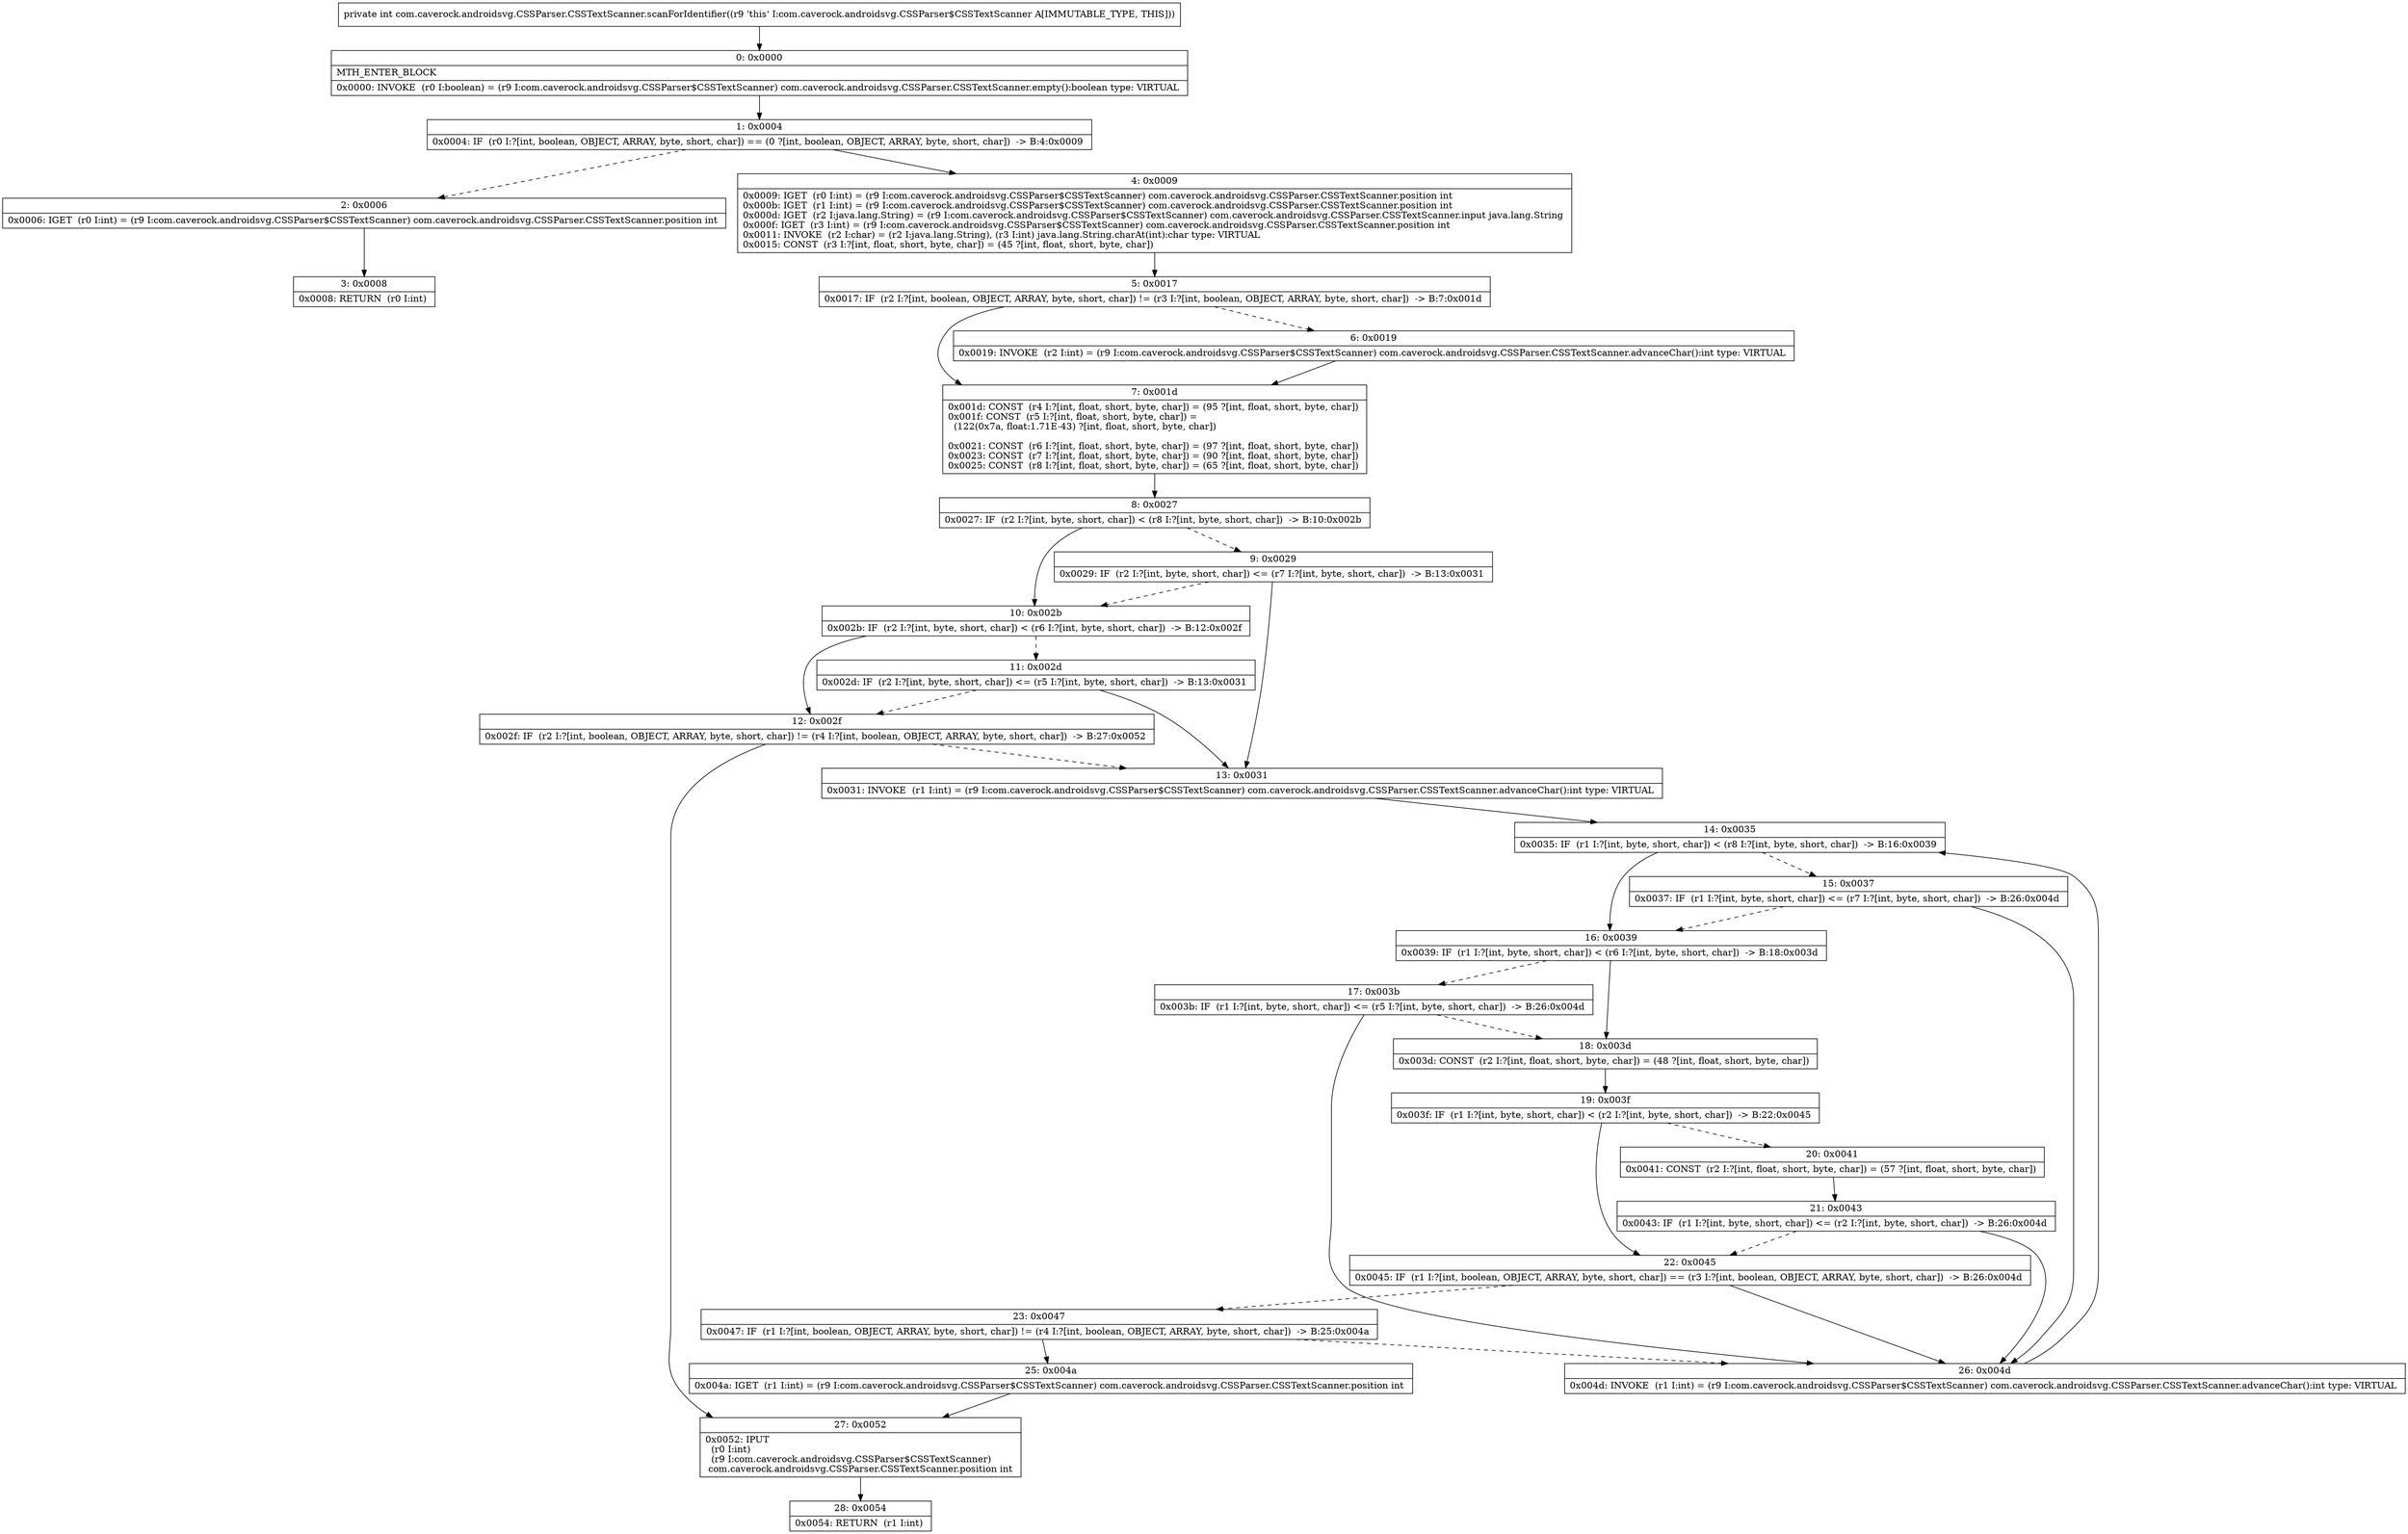 digraph "CFG forcom.caverock.androidsvg.CSSParser.CSSTextScanner.scanForIdentifier()I" {
Node_0 [shape=record,label="{0\:\ 0x0000|MTH_ENTER_BLOCK\l|0x0000: INVOKE  (r0 I:boolean) = (r9 I:com.caverock.androidsvg.CSSParser$CSSTextScanner) com.caverock.androidsvg.CSSParser.CSSTextScanner.empty():boolean type: VIRTUAL \l}"];
Node_1 [shape=record,label="{1\:\ 0x0004|0x0004: IF  (r0 I:?[int, boolean, OBJECT, ARRAY, byte, short, char]) == (0 ?[int, boolean, OBJECT, ARRAY, byte, short, char])  \-\> B:4:0x0009 \l}"];
Node_2 [shape=record,label="{2\:\ 0x0006|0x0006: IGET  (r0 I:int) = (r9 I:com.caverock.androidsvg.CSSParser$CSSTextScanner) com.caverock.androidsvg.CSSParser.CSSTextScanner.position int \l}"];
Node_3 [shape=record,label="{3\:\ 0x0008|0x0008: RETURN  (r0 I:int) \l}"];
Node_4 [shape=record,label="{4\:\ 0x0009|0x0009: IGET  (r0 I:int) = (r9 I:com.caverock.androidsvg.CSSParser$CSSTextScanner) com.caverock.androidsvg.CSSParser.CSSTextScanner.position int \l0x000b: IGET  (r1 I:int) = (r9 I:com.caverock.androidsvg.CSSParser$CSSTextScanner) com.caverock.androidsvg.CSSParser.CSSTextScanner.position int \l0x000d: IGET  (r2 I:java.lang.String) = (r9 I:com.caverock.androidsvg.CSSParser$CSSTextScanner) com.caverock.androidsvg.CSSParser.CSSTextScanner.input java.lang.String \l0x000f: IGET  (r3 I:int) = (r9 I:com.caverock.androidsvg.CSSParser$CSSTextScanner) com.caverock.androidsvg.CSSParser.CSSTextScanner.position int \l0x0011: INVOKE  (r2 I:char) = (r2 I:java.lang.String), (r3 I:int) java.lang.String.charAt(int):char type: VIRTUAL \l0x0015: CONST  (r3 I:?[int, float, short, byte, char]) = (45 ?[int, float, short, byte, char]) \l}"];
Node_5 [shape=record,label="{5\:\ 0x0017|0x0017: IF  (r2 I:?[int, boolean, OBJECT, ARRAY, byte, short, char]) != (r3 I:?[int, boolean, OBJECT, ARRAY, byte, short, char])  \-\> B:7:0x001d \l}"];
Node_6 [shape=record,label="{6\:\ 0x0019|0x0019: INVOKE  (r2 I:int) = (r9 I:com.caverock.androidsvg.CSSParser$CSSTextScanner) com.caverock.androidsvg.CSSParser.CSSTextScanner.advanceChar():int type: VIRTUAL \l}"];
Node_7 [shape=record,label="{7\:\ 0x001d|0x001d: CONST  (r4 I:?[int, float, short, byte, char]) = (95 ?[int, float, short, byte, char]) \l0x001f: CONST  (r5 I:?[int, float, short, byte, char]) = \l  (122(0x7a, float:1.71E\-43) ?[int, float, short, byte, char])\l \l0x0021: CONST  (r6 I:?[int, float, short, byte, char]) = (97 ?[int, float, short, byte, char]) \l0x0023: CONST  (r7 I:?[int, float, short, byte, char]) = (90 ?[int, float, short, byte, char]) \l0x0025: CONST  (r8 I:?[int, float, short, byte, char]) = (65 ?[int, float, short, byte, char]) \l}"];
Node_8 [shape=record,label="{8\:\ 0x0027|0x0027: IF  (r2 I:?[int, byte, short, char]) \< (r8 I:?[int, byte, short, char])  \-\> B:10:0x002b \l}"];
Node_9 [shape=record,label="{9\:\ 0x0029|0x0029: IF  (r2 I:?[int, byte, short, char]) \<= (r7 I:?[int, byte, short, char])  \-\> B:13:0x0031 \l}"];
Node_10 [shape=record,label="{10\:\ 0x002b|0x002b: IF  (r2 I:?[int, byte, short, char]) \< (r6 I:?[int, byte, short, char])  \-\> B:12:0x002f \l}"];
Node_11 [shape=record,label="{11\:\ 0x002d|0x002d: IF  (r2 I:?[int, byte, short, char]) \<= (r5 I:?[int, byte, short, char])  \-\> B:13:0x0031 \l}"];
Node_12 [shape=record,label="{12\:\ 0x002f|0x002f: IF  (r2 I:?[int, boolean, OBJECT, ARRAY, byte, short, char]) != (r4 I:?[int, boolean, OBJECT, ARRAY, byte, short, char])  \-\> B:27:0x0052 \l}"];
Node_13 [shape=record,label="{13\:\ 0x0031|0x0031: INVOKE  (r1 I:int) = (r9 I:com.caverock.androidsvg.CSSParser$CSSTextScanner) com.caverock.androidsvg.CSSParser.CSSTextScanner.advanceChar():int type: VIRTUAL \l}"];
Node_14 [shape=record,label="{14\:\ 0x0035|0x0035: IF  (r1 I:?[int, byte, short, char]) \< (r8 I:?[int, byte, short, char])  \-\> B:16:0x0039 \l}"];
Node_15 [shape=record,label="{15\:\ 0x0037|0x0037: IF  (r1 I:?[int, byte, short, char]) \<= (r7 I:?[int, byte, short, char])  \-\> B:26:0x004d \l}"];
Node_16 [shape=record,label="{16\:\ 0x0039|0x0039: IF  (r1 I:?[int, byte, short, char]) \< (r6 I:?[int, byte, short, char])  \-\> B:18:0x003d \l}"];
Node_17 [shape=record,label="{17\:\ 0x003b|0x003b: IF  (r1 I:?[int, byte, short, char]) \<= (r5 I:?[int, byte, short, char])  \-\> B:26:0x004d \l}"];
Node_18 [shape=record,label="{18\:\ 0x003d|0x003d: CONST  (r2 I:?[int, float, short, byte, char]) = (48 ?[int, float, short, byte, char]) \l}"];
Node_19 [shape=record,label="{19\:\ 0x003f|0x003f: IF  (r1 I:?[int, byte, short, char]) \< (r2 I:?[int, byte, short, char])  \-\> B:22:0x0045 \l}"];
Node_20 [shape=record,label="{20\:\ 0x0041|0x0041: CONST  (r2 I:?[int, float, short, byte, char]) = (57 ?[int, float, short, byte, char]) \l}"];
Node_21 [shape=record,label="{21\:\ 0x0043|0x0043: IF  (r1 I:?[int, byte, short, char]) \<= (r2 I:?[int, byte, short, char])  \-\> B:26:0x004d \l}"];
Node_22 [shape=record,label="{22\:\ 0x0045|0x0045: IF  (r1 I:?[int, boolean, OBJECT, ARRAY, byte, short, char]) == (r3 I:?[int, boolean, OBJECT, ARRAY, byte, short, char])  \-\> B:26:0x004d \l}"];
Node_23 [shape=record,label="{23\:\ 0x0047|0x0047: IF  (r1 I:?[int, boolean, OBJECT, ARRAY, byte, short, char]) != (r4 I:?[int, boolean, OBJECT, ARRAY, byte, short, char])  \-\> B:25:0x004a \l}"];
Node_25 [shape=record,label="{25\:\ 0x004a|0x004a: IGET  (r1 I:int) = (r9 I:com.caverock.androidsvg.CSSParser$CSSTextScanner) com.caverock.androidsvg.CSSParser.CSSTextScanner.position int \l}"];
Node_26 [shape=record,label="{26\:\ 0x004d|0x004d: INVOKE  (r1 I:int) = (r9 I:com.caverock.androidsvg.CSSParser$CSSTextScanner) com.caverock.androidsvg.CSSParser.CSSTextScanner.advanceChar():int type: VIRTUAL \l}"];
Node_27 [shape=record,label="{27\:\ 0x0052|0x0052: IPUT  \l  (r0 I:int)\l  (r9 I:com.caverock.androidsvg.CSSParser$CSSTextScanner)\l com.caverock.androidsvg.CSSParser.CSSTextScanner.position int \l}"];
Node_28 [shape=record,label="{28\:\ 0x0054|0x0054: RETURN  (r1 I:int) \l}"];
MethodNode[shape=record,label="{private int com.caverock.androidsvg.CSSParser.CSSTextScanner.scanForIdentifier((r9 'this' I:com.caverock.androidsvg.CSSParser$CSSTextScanner A[IMMUTABLE_TYPE, THIS])) }"];
MethodNode -> Node_0;
Node_0 -> Node_1;
Node_1 -> Node_2[style=dashed];
Node_1 -> Node_4;
Node_2 -> Node_3;
Node_4 -> Node_5;
Node_5 -> Node_6[style=dashed];
Node_5 -> Node_7;
Node_6 -> Node_7;
Node_7 -> Node_8;
Node_8 -> Node_9[style=dashed];
Node_8 -> Node_10;
Node_9 -> Node_10[style=dashed];
Node_9 -> Node_13;
Node_10 -> Node_11[style=dashed];
Node_10 -> Node_12;
Node_11 -> Node_12[style=dashed];
Node_11 -> Node_13;
Node_12 -> Node_13[style=dashed];
Node_12 -> Node_27;
Node_13 -> Node_14;
Node_14 -> Node_15[style=dashed];
Node_14 -> Node_16;
Node_15 -> Node_16[style=dashed];
Node_15 -> Node_26;
Node_16 -> Node_17[style=dashed];
Node_16 -> Node_18;
Node_17 -> Node_18[style=dashed];
Node_17 -> Node_26;
Node_18 -> Node_19;
Node_19 -> Node_20[style=dashed];
Node_19 -> Node_22;
Node_20 -> Node_21;
Node_21 -> Node_22[style=dashed];
Node_21 -> Node_26;
Node_22 -> Node_23[style=dashed];
Node_22 -> Node_26;
Node_23 -> Node_25;
Node_23 -> Node_26[style=dashed];
Node_25 -> Node_27;
Node_26 -> Node_14;
Node_27 -> Node_28;
}

